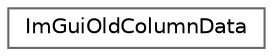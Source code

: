 digraph "Graphical Class Hierarchy"
{
 // LATEX_PDF_SIZE
  bgcolor="transparent";
  edge [fontname=Helvetica,fontsize=10,labelfontname=Helvetica,labelfontsize=10];
  node [fontname=Helvetica,fontsize=10,shape=box,height=0.2,width=0.4];
  rankdir="LR";
  Node0 [id="Node000000",label="ImGuiOldColumnData",height=0.2,width=0.4,color="grey40", fillcolor="white", style="filled",URL="$struct_im_gui_old_column_data.html",tooltip=" "];
}
